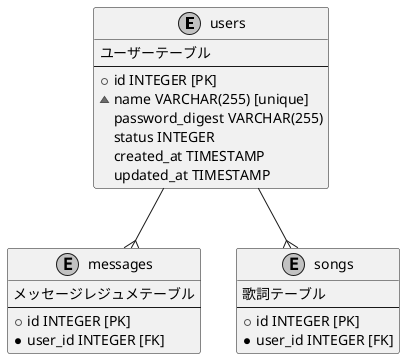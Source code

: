@startuml
skinparam monochrome true

entity users {
    ユーザーテーブル
    --
    + id INTEGER [PK]
    ~ name VARCHAR(255) [unique]
    password_digest VARCHAR(255)
    status INTEGER
    created_at TIMESTAMP
    updated_at TIMESTAMP
}

entity messages {
    メッセージレジュメテーブル
    --
    + id INTEGER [PK]
    * user_id INTEGER [FK]
}

entity songs {
    歌詞テーブル
    --
    + id INTEGER [PK]
    * user_id INTEGER [FK]
}

users -d-{ messages
users -d-{ songs

@enduml
